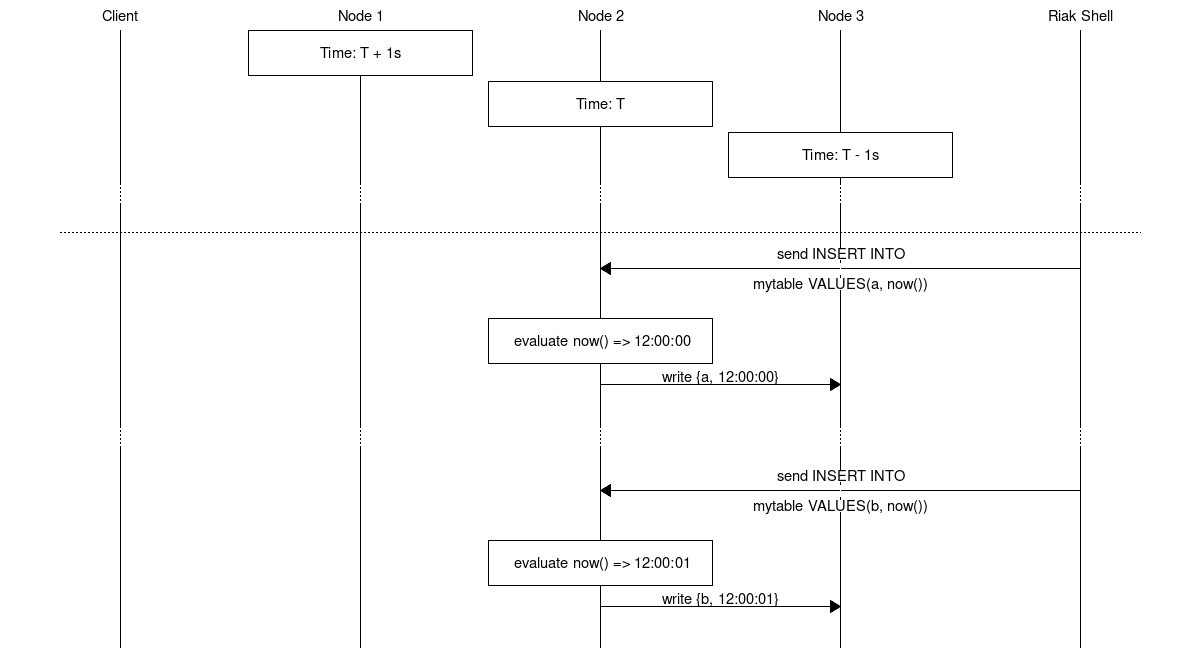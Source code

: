 // diagram for upgrade_downgrade_specs.md
//
// Upgrade/Downgrade Scenario 1 diagram
//
// This diagram is generated by mscgen
// which can be installed on ubuntu by
// sudo apt-get install mscgen
//
// Generate this diagram on the command line with:
// > mscgen -T png -i problem_scenario.msc -F ./fonts/DejaVuSansMono.ttf
//
msc {

	// Image defaults
	width="1200", wordwraparcs="1";

	// declare objects
	// This is a cluster with 3 nodes for exposition purposes
	// a client and a riak-shell 

	"Client", "Node 1", "Node 2", "Node 3", "Riak Shell";

    "Node 1" box "Node 1" [label="\nTime: T + 1s\n"];
    "Node 2" box "Node 2" [label="\nTime: T\n"];
    "Node 3" box "Node 3" [label="\nTime: T - 1s\n"];

    ...;

    |||;
    
    ---;

	"Riak Shell" => "Node 2" [label = "send INSERT INTO\n\nmytable VALUES(a, now())"];

    |||;

    "Node 2" box "Node 2" [label="\n evaluate now() => 12:00:00\n"],

	|||;

	"Node 2" => "Node 3" [label = "write {a, 12:00:00}"];

    |||;

    ...;

    |||;

	"Riak Shell" => "Node 2" [label = "send INSERT INTO\n\nmytable VALUES(b, now())"];

    |||;

    "Node 2" box "Node 2" [label="\n evaluate now() => 12:00:01\n"],

	|||;

	"Node 2" => "Node 3" [label = "write {b, 12:00:01}"];

    |||;


}